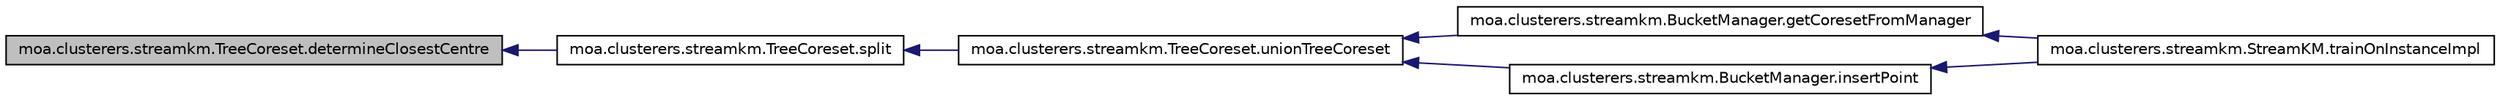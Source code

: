 digraph G
{
  edge [fontname="Helvetica",fontsize="10",labelfontname="Helvetica",labelfontsize="10"];
  node [fontname="Helvetica",fontsize="10",shape=record];
  rankdir=LR;
  Node1 [label="moa.clusterers.streamkm.TreeCoreset.determineClosestCentre",height=0.2,width=0.4,color="black", fillcolor="grey75", style="filled" fontcolor="black"];
  Node1 -> Node2 [dir=back,color="midnightblue",fontsize="10",style="solid",fontname="Helvetica"];
  Node2 [label="moa.clusterers.streamkm.TreeCoreset.split",height=0.2,width=0.4,color="black", fillcolor="white", style="filled",URL="$classmoa_1_1clusterers_1_1streamkm_1_1TreeCoreset.html#a748cbdbb7bd4d337f69dbe02a83b360c",tooltip="splits the parent node and creates two child nodes (one with the old centre and one..."];
  Node2 -> Node3 [dir=back,color="midnightblue",fontsize="10",style="solid",fontname="Helvetica"];
  Node3 [label="moa.clusterers.streamkm.TreeCoreset.unionTreeCoreset",height=0.2,width=0.4,color="black", fillcolor="white", style="filled",URL="$classmoa_1_1clusterers_1_1streamkm_1_1TreeCoreset.html#a2807a9e47df6678b8bc4abf0e65b049e",tooltip="Constructs a coreset of size k from the union of setA and setB."];
  Node3 -> Node4 [dir=back,color="midnightblue",fontsize="10",style="solid",fontname="Helvetica"];
  Node4 [label="moa.clusterers.streamkm.BucketManager.getCoresetFromManager",height=0.2,width=0.4,color="black", fillcolor="white", style="filled",URL="$classmoa_1_1clusterers_1_1streamkm_1_1BucketManager.html#ad9eecc96cc9c31ca4a7149cfed3bce93",tooltip="It may happen that the manager is not full (since n is not always a power of 2)."];
  Node4 -> Node5 [dir=back,color="midnightblue",fontsize="10",style="solid",fontname="Helvetica"];
  Node5 [label="moa.clusterers.streamkm.StreamKM.trainOnInstanceImpl",height=0.2,width=0.4,color="black", fillcolor="white", style="filled",URL="$classmoa_1_1clusterers_1_1streamkm_1_1StreamKM.html#a1a5858e5c8587177c5433597bb31d0f9"];
  Node3 -> Node6 [dir=back,color="midnightblue",fontsize="10",style="solid",fontname="Helvetica"];
  Node6 [label="moa.clusterers.streamkm.BucketManager.insertPoint",height=0.2,width=0.4,color="black", fillcolor="white", style="filled",URL="$classmoa_1_1clusterers_1_1streamkm_1_1BucketManager.html#a1da1a9f91d0b153a42c089031add12f5",tooltip="inserts a single point into the bucketmanager"];
  Node6 -> Node5 [dir=back,color="midnightblue",fontsize="10",style="solid",fontname="Helvetica"];
}
